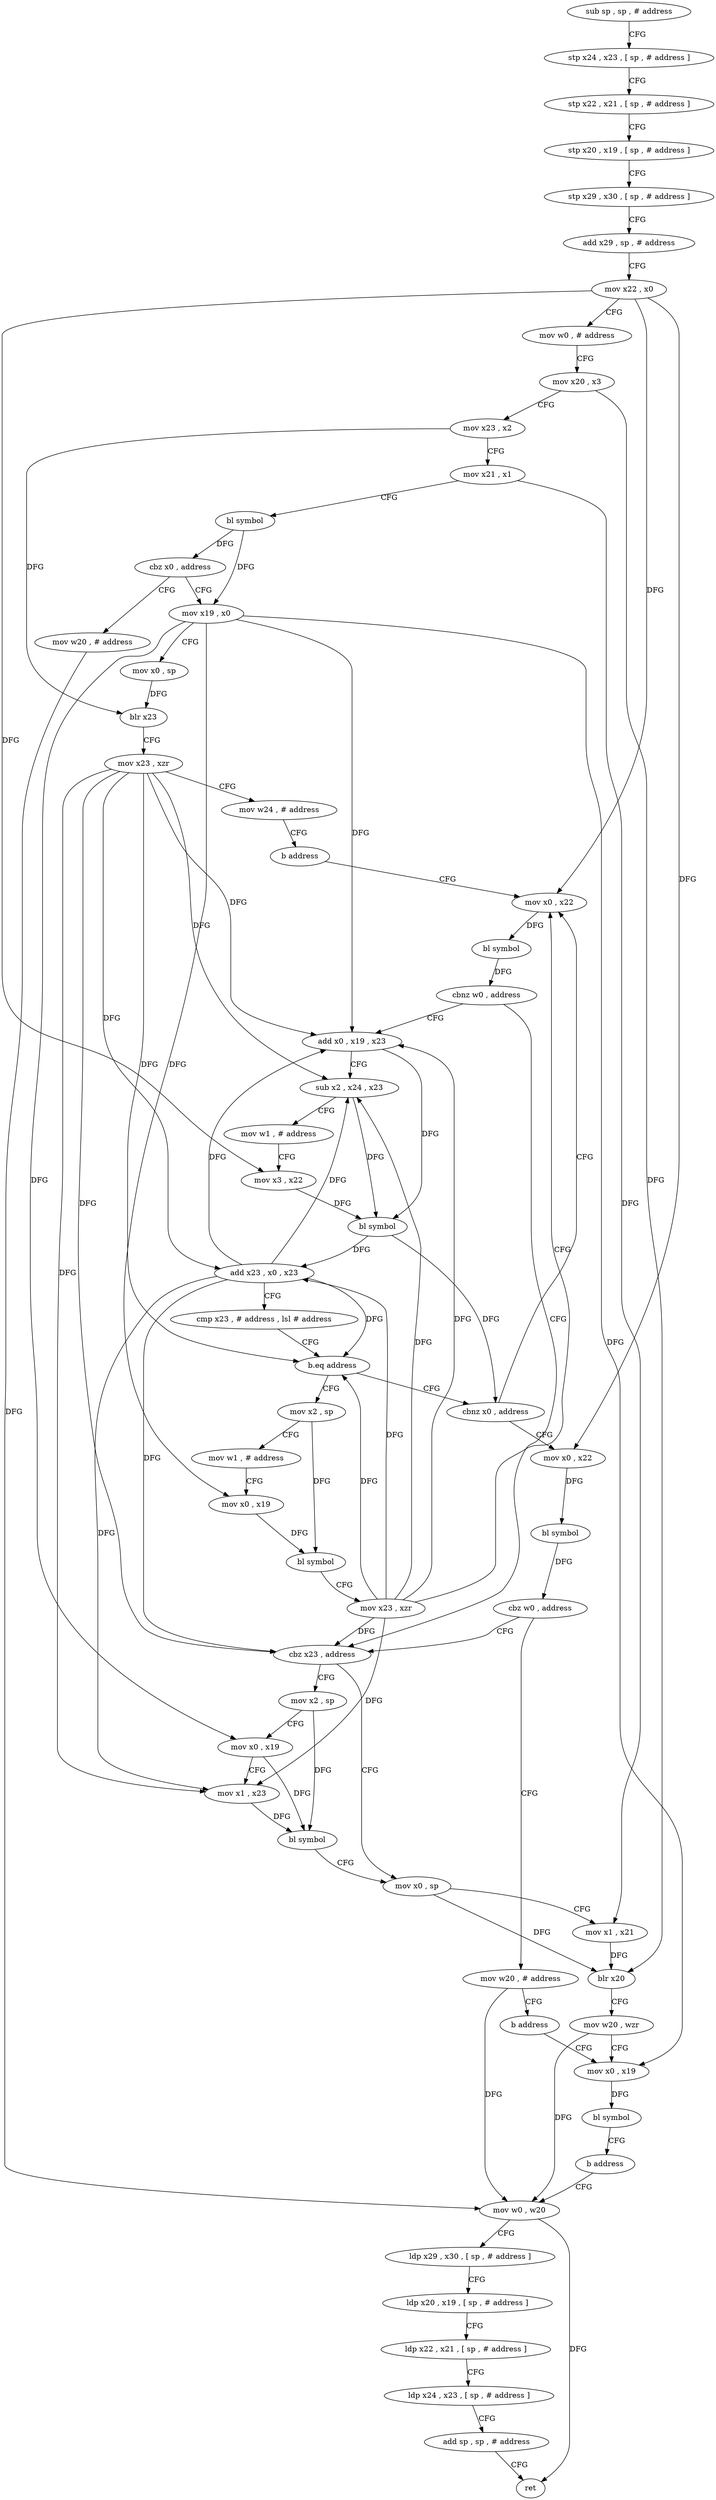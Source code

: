 digraph "func" {
"4206180" [label = "sub sp , sp , # address" ]
"4206184" [label = "stp x24 , x23 , [ sp , # address ]" ]
"4206188" [label = "stp x22 , x21 , [ sp , # address ]" ]
"4206192" [label = "stp x20 , x19 , [ sp , # address ]" ]
"4206196" [label = "stp x29 , x30 , [ sp , # address ]" ]
"4206200" [label = "add x29 , sp , # address" ]
"4206204" [label = "mov x22 , x0" ]
"4206208" [label = "mov w0 , # address" ]
"4206212" [label = "mov x20 , x3" ]
"4206216" [label = "mov x23 , x2" ]
"4206220" [label = "mov x21 , x1" ]
"4206224" [label = "bl symbol" ]
"4206228" [label = "cbz x0 , address" ]
"4206392" [label = "mov w20 , # address" ]
"4206232" [label = "mov x19 , x0" ]
"4206396" [label = "mov w0 , w20" ]
"4206236" [label = "mov x0 , sp" ]
"4206240" [label = "blr x23" ]
"4206244" [label = "mov x23 , xzr" ]
"4206248" [label = "mov w24 , # address" ]
"4206252" [label = "b address" ]
"4206276" [label = "mov x0 , x22" ]
"4206280" [label = "bl symbol" ]
"4206284" [label = "cbnz w0 , address" ]
"4206344" [label = "cbz x23 , address" ]
"4206288" [label = "add x0 , x19 , x23" ]
"4206364" [label = "mov x0 , sp" ]
"4206348" [label = "mov x2 , sp" ]
"4206292" [label = "sub x2 , x24 , x23" ]
"4206296" [label = "mov w1 , # address" ]
"4206300" [label = "mov x3 , x22" ]
"4206304" [label = "bl symbol" ]
"4206308" [label = "add x23 , x0 , x23" ]
"4206312" [label = "cmp x23 , # address , lsl # address" ]
"4206316" [label = "b.eq address" ]
"4206256" [label = "mov x2 , sp" ]
"4206320" [label = "cbnz x0 , address" ]
"4206368" [label = "mov x1 , x21" ]
"4206372" [label = "blr x20" ]
"4206376" [label = "mov w20 , wzr" ]
"4206380" [label = "mov x0 , x19" ]
"4206352" [label = "mov x0 , x19" ]
"4206356" [label = "mov x1 , x23" ]
"4206360" [label = "bl symbol" ]
"4206260" [label = "mov w1 , # address" ]
"4206264" [label = "mov x0 , x19" ]
"4206268" [label = "bl symbol" ]
"4206272" [label = "mov x23 , xzr" ]
"4206324" [label = "mov x0 , x22" ]
"4206400" [label = "ldp x29 , x30 , [ sp , # address ]" ]
"4206404" [label = "ldp x20 , x19 , [ sp , # address ]" ]
"4206408" [label = "ldp x22 , x21 , [ sp , # address ]" ]
"4206412" [label = "ldp x24 , x23 , [ sp , # address ]" ]
"4206416" [label = "add sp , sp , # address" ]
"4206420" [label = "ret" ]
"4206328" [label = "bl symbol" ]
"4206332" [label = "cbz w0 , address" ]
"4206336" [label = "mov w20 , # address" ]
"4206340" [label = "b address" ]
"4206384" [label = "bl symbol" ]
"4206388" [label = "b address" ]
"4206180" -> "4206184" [ label = "CFG" ]
"4206184" -> "4206188" [ label = "CFG" ]
"4206188" -> "4206192" [ label = "CFG" ]
"4206192" -> "4206196" [ label = "CFG" ]
"4206196" -> "4206200" [ label = "CFG" ]
"4206200" -> "4206204" [ label = "CFG" ]
"4206204" -> "4206208" [ label = "CFG" ]
"4206204" -> "4206276" [ label = "DFG" ]
"4206204" -> "4206300" [ label = "DFG" ]
"4206204" -> "4206324" [ label = "DFG" ]
"4206208" -> "4206212" [ label = "CFG" ]
"4206212" -> "4206216" [ label = "CFG" ]
"4206212" -> "4206372" [ label = "DFG" ]
"4206216" -> "4206220" [ label = "CFG" ]
"4206216" -> "4206240" [ label = "DFG" ]
"4206220" -> "4206224" [ label = "CFG" ]
"4206220" -> "4206368" [ label = "DFG" ]
"4206224" -> "4206228" [ label = "DFG" ]
"4206224" -> "4206232" [ label = "DFG" ]
"4206228" -> "4206392" [ label = "CFG" ]
"4206228" -> "4206232" [ label = "CFG" ]
"4206392" -> "4206396" [ label = "DFG" ]
"4206232" -> "4206236" [ label = "CFG" ]
"4206232" -> "4206288" [ label = "DFG" ]
"4206232" -> "4206352" [ label = "DFG" ]
"4206232" -> "4206264" [ label = "DFG" ]
"4206232" -> "4206380" [ label = "DFG" ]
"4206396" -> "4206400" [ label = "CFG" ]
"4206396" -> "4206420" [ label = "DFG" ]
"4206236" -> "4206240" [ label = "DFG" ]
"4206240" -> "4206244" [ label = "CFG" ]
"4206244" -> "4206248" [ label = "CFG" ]
"4206244" -> "4206344" [ label = "DFG" ]
"4206244" -> "4206288" [ label = "DFG" ]
"4206244" -> "4206292" [ label = "DFG" ]
"4206244" -> "4206308" [ label = "DFG" ]
"4206244" -> "4206316" [ label = "DFG" ]
"4206244" -> "4206356" [ label = "DFG" ]
"4206248" -> "4206252" [ label = "CFG" ]
"4206252" -> "4206276" [ label = "CFG" ]
"4206276" -> "4206280" [ label = "DFG" ]
"4206280" -> "4206284" [ label = "DFG" ]
"4206284" -> "4206344" [ label = "CFG" ]
"4206284" -> "4206288" [ label = "CFG" ]
"4206344" -> "4206364" [ label = "CFG" ]
"4206344" -> "4206348" [ label = "CFG" ]
"4206288" -> "4206292" [ label = "CFG" ]
"4206288" -> "4206304" [ label = "DFG" ]
"4206364" -> "4206368" [ label = "CFG" ]
"4206364" -> "4206372" [ label = "DFG" ]
"4206348" -> "4206352" [ label = "CFG" ]
"4206348" -> "4206360" [ label = "DFG" ]
"4206292" -> "4206296" [ label = "CFG" ]
"4206292" -> "4206304" [ label = "DFG" ]
"4206296" -> "4206300" [ label = "CFG" ]
"4206300" -> "4206304" [ label = "DFG" ]
"4206304" -> "4206308" [ label = "DFG" ]
"4206304" -> "4206320" [ label = "DFG" ]
"4206308" -> "4206312" [ label = "CFG" ]
"4206308" -> "4206344" [ label = "DFG" ]
"4206308" -> "4206288" [ label = "DFG" ]
"4206308" -> "4206292" [ label = "DFG" ]
"4206308" -> "4206316" [ label = "DFG" ]
"4206308" -> "4206356" [ label = "DFG" ]
"4206312" -> "4206316" [ label = "CFG" ]
"4206316" -> "4206256" [ label = "CFG" ]
"4206316" -> "4206320" [ label = "CFG" ]
"4206256" -> "4206260" [ label = "CFG" ]
"4206256" -> "4206268" [ label = "DFG" ]
"4206320" -> "4206276" [ label = "CFG" ]
"4206320" -> "4206324" [ label = "CFG" ]
"4206368" -> "4206372" [ label = "DFG" ]
"4206372" -> "4206376" [ label = "CFG" ]
"4206376" -> "4206380" [ label = "CFG" ]
"4206376" -> "4206396" [ label = "DFG" ]
"4206380" -> "4206384" [ label = "DFG" ]
"4206352" -> "4206356" [ label = "CFG" ]
"4206352" -> "4206360" [ label = "DFG" ]
"4206356" -> "4206360" [ label = "DFG" ]
"4206360" -> "4206364" [ label = "CFG" ]
"4206260" -> "4206264" [ label = "CFG" ]
"4206264" -> "4206268" [ label = "DFG" ]
"4206268" -> "4206272" [ label = "CFG" ]
"4206272" -> "4206276" [ label = "CFG" ]
"4206272" -> "4206344" [ label = "DFG" ]
"4206272" -> "4206288" [ label = "DFG" ]
"4206272" -> "4206292" [ label = "DFG" ]
"4206272" -> "4206308" [ label = "DFG" ]
"4206272" -> "4206316" [ label = "DFG" ]
"4206272" -> "4206356" [ label = "DFG" ]
"4206324" -> "4206328" [ label = "DFG" ]
"4206400" -> "4206404" [ label = "CFG" ]
"4206404" -> "4206408" [ label = "CFG" ]
"4206408" -> "4206412" [ label = "CFG" ]
"4206412" -> "4206416" [ label = "CFG" ]
"4206416" -> "4206420" [ label = "CFG" ]
"4206328" -> "4206332" [ label = "DFG" ]
"4206332" -> "4206344" [ label = "CFG" ]
"4206332" -> "4206336" [ label = "CFG" ]
"4206336" -> "4206340" [ label = "CFG" ]
"4206336" -> "4206396" [ label = "DFG" ]
"4206340" -> "4206380" [ label = "CFG" ]
"4206384" -> "4206388" [ label = "CFG" ]
"4206388" -> "4206396" [ label = "CFG" ]
}

